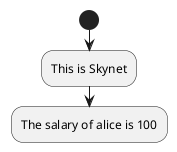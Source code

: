 {
  "sha1": "ptgneyzru37gwwgu5t8g59tilpwebrb",
  "insertion": {
    "when": "2024-06-04T17:28:41.691Z",
    "url": "https://forum.plantuml.net/9774/conditional-drawing-of-box-participants-sequence-diagram?show=9802#c9802",
    "user": "plantuml@gmail.com"
  }
}
@startuml
!$foo = { "company": "Skynet", "employees" : [  {"name" : "alice", "salary": 100 },  {"name" : "bob", "salary": 50} ] }
start
:This is $foo.company;
:The salary of $foo.employees[0].name is $foo.employees[0].salary;
@enduml
